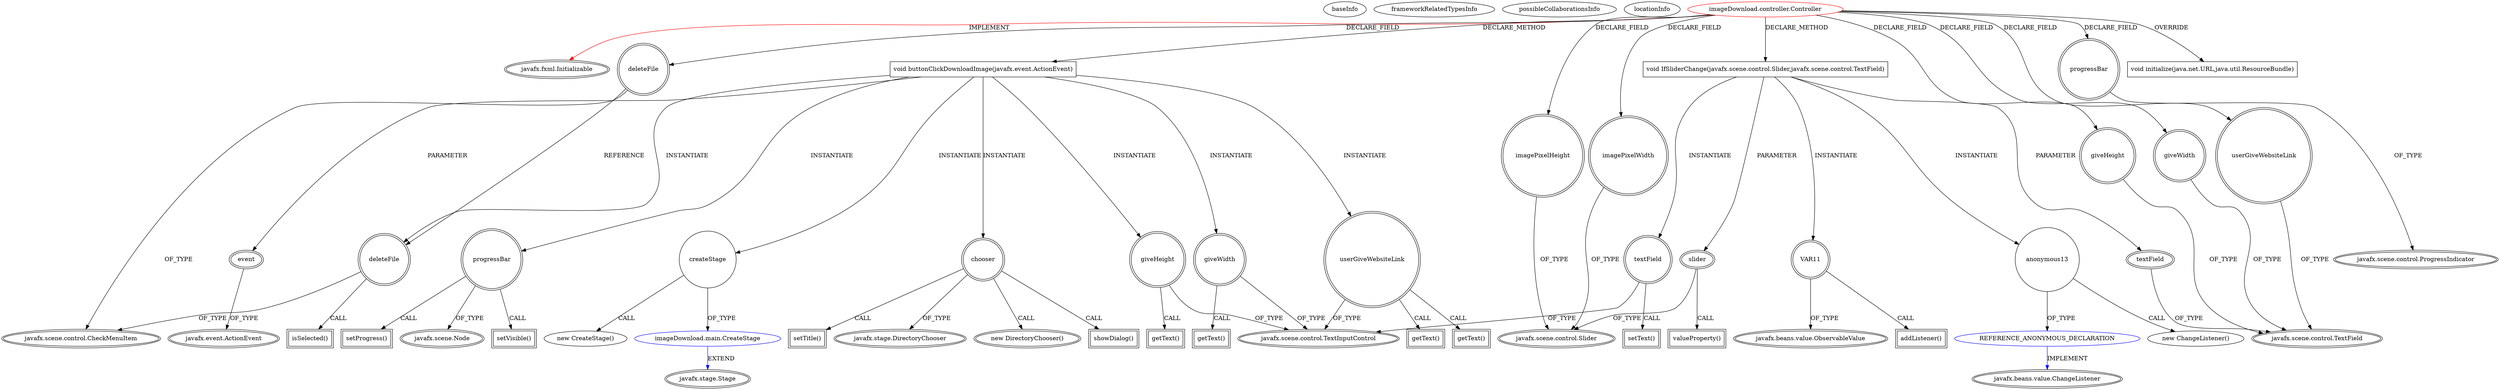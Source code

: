 digraph {
baseInfo[graphId=4260,category="extension_graph",isAnonymous=false,possibleRelation=true]
frameworkRelatedTypesInfo[0="javafx.fxml.Initializable"]
possibleCollaborationsInfo[0="4260~CLIENT_METHOD_DECLARATION-INSTANTIATION-~javafx.fxml.Initializable ~javafx.stage.Stage ~false~false",1="4260~CLIENT_METHOD_DECLARATION-INSTANTIATION-~javafx.fxml.Initializable ~javafx.beans.value.ChangeListener ~false~true"]
locationInfo[projectName="stachura93-imageDownloadJavaFX",filePath="/stachura93-imageDownloadJavaFX/imageDownloadJavaFX-master/src/imageDownload/controller/Controller.java",contextSignature="Controller",graphId="4260"]
0[label="imageDownload.controller.Controller",vertexType="ROOT_CLIENT_CLASS_DECLARATION",isFrameworkType=false,color=red]
1[label="javafx.fxml.Initializable",vertexType="FRAMEWORK_INTERFACE_TYPE",isFrameworkType=true,peripheries=2]
2[label="deleteFile",vertexType="FIELD_DECLARATION",isFrameworkType=true,peripheries=2,shape=circle]
3[label="javafx.scene.control.CheckMenuItem",vertexType="FRAMEWORK_CLASS_TYPE",isFrameworkType=true,peripheries=2]
4[label="giveHeight",vertexType="FIELD_DECLARATION",isFrameworkType=true,peripheries=2,shape=circle]
5[label="javafx.scene.control.TextField",vertexType="FRAMEWORK_CLASS_TYPE",isFrameworkType=true,peripheries=2]
6[label="giveWidth",vertexType="FIELD_DECLARATION",isFrameworkType=true,peripheries=2,shape=circle]
8[label="imagePixelHeight",vertexType="FIELD_DECLARATION",isFrameworkType=true,peripheries=2,shape=circle]
9[label="javafx.scene.control.Slider",vertexType="FRAMEWORK_CLASS_TYPE",isFrameworkType=true,peripheries=2]
10[label="imagePixelWidth",vertexType="FIELD_DECLARATION",isFrameworkType=true,peripheries=2,shape=circle]
12[label="progressBar",vertexType="FIELD_DECLARATION",isFrameworkType=true,peripheries=2,shape=circle]
13[label="javafx.scene.control.ProgressIndicator",vertexType="FRAMEWORK_CLASS_TYPE",isFrameworkType=true,peripheries=2]
14[label="userGiveWebsiteLink",vertexType="FIELD_DECLARATION",isFrameworkType=true,peripheries=2,shape=circle]
16[label="void initialize(java.net.URL,java.util.ResourceBundle)",vertexType="OVERRIDING_METHOD_DECLARATION",isFrameworkType=false,shape=box]
20[label="void buttonClickDownloadImage(javafx.event.ActionEvent)",vertexType="CLIENT_METHOD_DECLARATION",isFrameworkType=false,shape=box]
21[label="event",vertexType="PARAMETER_DECLARATION",isFrameworkType=true,peripheries=2]
22[label="javafx.event.ActionEvent",vertexType="FRAMEWORK_CLASS_TYPE",isFrameworkType=true,peripheries=2]
23[label="progressBar",vertexType="VARIABLE_EXPRESION",isFrameworkType=true,peripheries=2,shape=circle]
25[label="javafx.scene.Node",vertexType="FRAMEWORK_CLASS_TYPE",isFrameworkType=true,peripheries=2]
24[label="setVisible()",vertexType="INSIDE_CALL",isFrameworkType=true,peripheries=2,shape=box]
27[label="chooser",vertexType="VARIABLE_EXPRESION",isFrameworkType=true,peripheries=2,shape=circle]
28[label="javafx.stage.DirectoryChooser",vertexType="FRAMEWORK_CLASS_TYPE",isFrameworkType=true,peripheries=2]
26[label="new DirectoryChooser()",vertexType="CONSTRUCTOR_CALL",isFrameworkType=true,peripheries=2]
30[label="setTitle()",vertexType="INSIDE_CALL",isFrameworkType=true,peripheries=2,shape=box]
32[label="showDialog()",vertexType="INSIDE_CALL",isFrameworkType=true,peripheries=2,shape=box]
33[label="userGiveWebsiteLink",vertexType="VARIABLE_EXPRESION",isFrameworkType=true,peripheries=2,shape=circle]
35[label="javafx.scene.control.TextInputControl",vertexType="FRAMEWORK_CLASS_TYPE",isFrameworkType=true,peripheries=2]
34[label="getText()",vertexType="INSIDE_CALL",isFrameworkType=true,peripheries=2,shape=box]
36[label="giveHeight",vertexType="VARIABLE_EXPRESION",isFrameworkType=true,peripheries=2,shape=circle]
37[label="getText()",vertexType="INSIDE_CALL",isFrameworkType=true,peripheries=2,shape=box]
39[label="giveWidth",vertexType="VARIABLE_EXPRESION",isFrameworkType=true,peripheries=2,shape=circle]
40[label="getText()",vertexType="INSIDE_CALL",isFrameworkType=true,peripheries=2,shape=box]
43[label="getText()",vertexType="INSIDE_CALL",isFrameworkType=true,peripheries=2,shape=box]
45[label="setProgress()",vertexType="INSIDE_CALL",isFrameworkType=true,peripheries=2,shape=box]
46[label="deleteFile",vertexType="VARIABLE_EXPRESION",isFrameworkType=true,peripheries=2,shape=circle]
47[label="isSelected()",vertexType="INSIDE_CALL",isFrameworkType=true,peripheries=2,shape=box]
50[label="createStage",vertexType="VARIABLE_EXPRESION",isFrameworkType=false,shape=circle]
51[label="imageDownload.main.CreateStage",vertexType="REFERENCE_CLIENT_CLASS_DECLARATION",isFrameworkType=false,color=blue]
52[label="javafx.stage.Stage",vertexType="FRAMEWORK_CLASS_TYPE",isFrameworkType=true,peripheries=2]
49[label="new CreateStage()",vertexType="CONSTRUCTOR_CALL",isFrameworkType=false]
53[label="void IfSliderChange(javafx.scene.control.Slider,javafx.scene.control.TextField)",vertexType="CLIENT_METHOD_DECLARATION",isFrameworkType=false,shape=box]
54[label="slider",vertexType="PARAMETER_DECLARATION",isFrameworkType=true,peripheries=2]
56[label="textField",vertexType="PARAMETER_DECLARATION",isFrameworkType=true,peripheries=2]
58[label="VAR11",vertexType="VARIABLE_EXPRESION",isFrameworkType=true,peripheries=2,shape=circle]
60[label="javafx.beans.value.ObservableValue",vertexType="FRAMEWORK_INTERFACE_TYPE",isFrameworkType=true,peripheries=2]
59[label="addListener()",vertexType="INSIDE_CALL",isFrameworkType=true,peripheries=2,shape=box]
62[label="valueProperty()",vertexType="INSIDE_CALL",isFrameworkType=true,peripheries=2,shape=box]
64[label="anonymous13",vertexType="VARIABLE_EXPRESION",isFrameworkType=false,shape=circle]
65[label="REFERENCE_ANONYMOUS_DECLARATION",vertexType="REFERENCE_ANONYMOUS_DECLARATION",isFrameworkType=false,color=blue]
66[label="javafx.beans.value.ChangeListener",vertexType="FRAMEWORK_INTERFACE_TYPE",isFrameworkType=true,peripheries=2]
63[label="new ChangeListener()",vertexType="CONSTRUCTOR_CALL",isFrameworkType=false]
67[label="textField",vertexType="VARIABLE_EXPRESION",isFrameworkType=true,peripheries=2,shape=circle]
68[label="setText()",vertexType="INSIDE_CALL",isFrameworkType=true,peripheries=2,shape=box]
0->1[label="IMPLEMENT",color=red]
0->2[label="DECLARE_FIELD"]
2->3[label="OF_TYPE"]
0->4[label="DECLARE_FIELD"]
4->5[label="OF_TYPE"]
0->6[label="DECLARE_FIELD"]
6->5[label="OF_TYPE"]
0->8[label="DECLARE_FIELD"]
8->9[label="OF_TYPE"]
0->10[label="DECLARE_FIELD"]
10->9[label="OF_TYPE"]
0->12[label="DECLARE_FIELD"]
12->13[label="OF_TYPE"]
0->14[label="DECLARE_FIELD"]
14->5[label="OF_TYPE"]
0->16[label="OVERRIDE"]
0->20[label="DECLARE_METHOD"]
21->22[label="OF_TYPE"]
20->21[label="PARAMETER"]
20->23[label="INSTANTIATE"]
23->25[label="OF_TYPE"]
23->24[label="CALL"]
20->27[label="INSTANTIATE"]
27->28[label="OF_TYPE"]
27->26[label="CALL"]
27->30[label="CALL"]
27->32[label="CALL"]
20->33[label="INSTANTIATE"]
33->35[label="OF_TYPE"]
33->34[label="CALL"]
20->36[label="INSTANTIATE"]
36->35[label="OF_TYPE"]
36->37[label="CALL"]
20->39[label="INSTANTIATE"]
39->35[label="OF_TYPE"]
39->40[label="CALL"]
33->43[label="CALL"]
23->45[label="CALL"]
20->46[label="INSTANTIATE"]
2->46[label="REFERENCE"]
46->3[label="OF_TYPE"]
46->47[label="CALL"]
20->50[label="INSTANTIATE"]
51->52[label="EXTEND",color=blue]
50->51[label="OF_TYPE"]
50->49[label="CALL"]
0->53[label="DECLARE_METHOD"]
54->9[label="OF_TYPE"]
53->54[label="PARAMETER"]
56->5[label="OF_TYPE"]
53->56[label="PARAMETER"]
53->58[label="INSTANTIATE"]
58->60[label="OF_TYPE"]
58->59[label="CALL"]
54->62[label="CALL"]
53->64[label="INSTANTIATE"]
65->66[label="IMPLEMENT",color=blue]
64->65[label="OF_TYPE"]
64->63[label="CALL"]
53->67[label="INSTANTIATE"]
67->35[label="OF_TYPE"]
67->68[label="CALL"]
}
